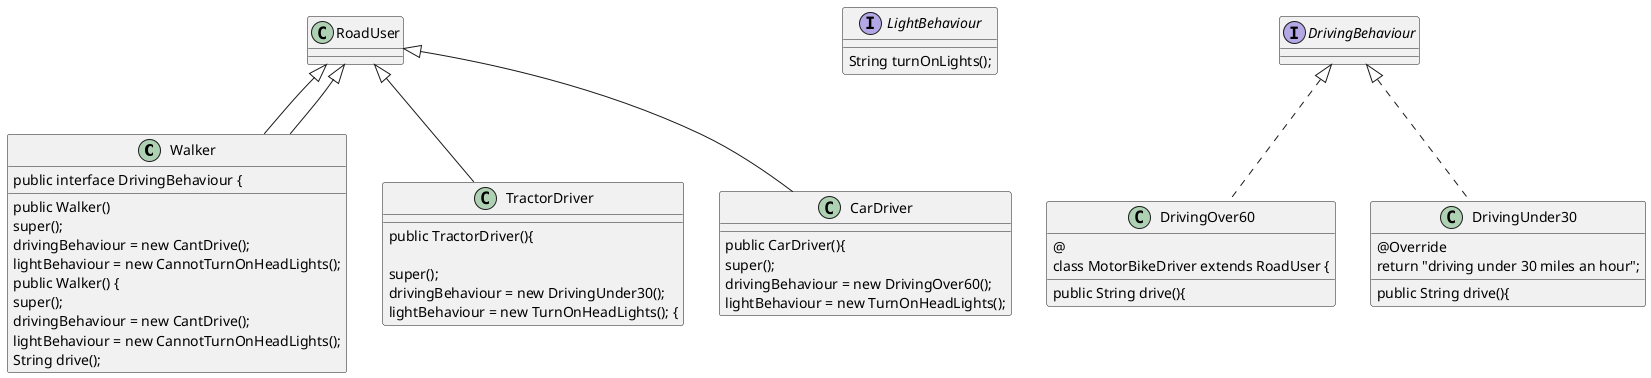 @startuml

 class Walker extends RoadUser {

   public Walker()
       super();
       drivingBehaviour = new CantDrive();
       lightBehaviour = new CannotTurnOnHeadLights();


}
 class TractorDriver extends RoadUser {


    public TractorDriver(){

        super();
    drivingBehaviour = new DrivingUnder30();
    lightBehaviour = new TurnOnHeadLights(); {
}
 class CarDriver extends RoadUser {

    public CarDriver(){
        super();
        drivingBehaviour = new DrivingOver60();
        lightBehaviour = new TurnOnHeadLights();

}
 interface LightBehaviour {
    String turnOnLights();
}
 class DrivingOver60 implements DrivingBehaviour {

    @
    public String drive(){
  class MotorBikeDriver extends RoadUser {

}
 class DrivingUnder30 implements DrivingBehaviour {

    @Override
    public String drive(){
        return "driving under 30 miles an hour";

}
 class Walker extends RoadUser {

   public Walker() {
       super();
       drivingBehaviour = new CantDrive();
       lightBehaviour = new CannotTurnOnHeadLights();

       public interface DrivingBehaviour {
           String drive();


   }
@enduml